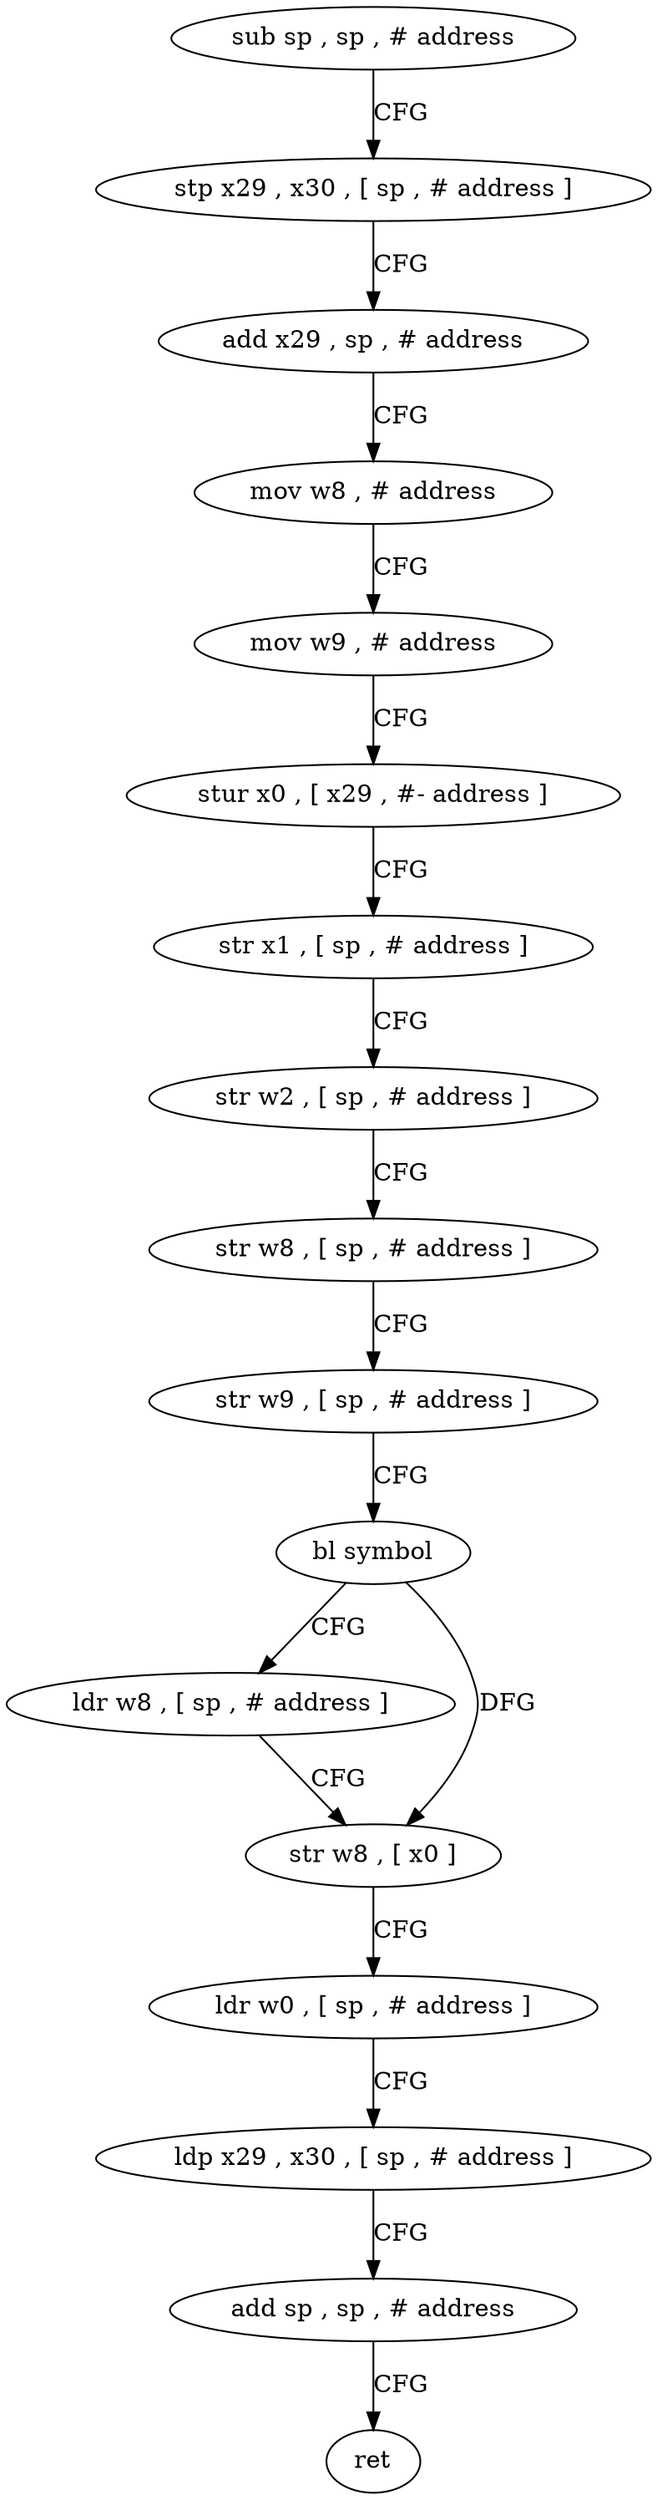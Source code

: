 digraph "func" {
"4214972" [label = "sub sp , sp , # address" ]
"4214976" [label = "stp x29 , x30 , [ sp , # address ]" ]
"4214980" [label = "add x29 , sp , # address" ]
"4214984" [label = "mov w8 , # address" ]
"4214988" [label = "mov w9 , # address" ]
"4214992" [label = "stur x0 , [ x29 , #- address ]" ]
"4214996" [label = "str x1 , [ sp , # address ]" ]
"4215000" [label = "str w2 , [ sp , # address ]" ]
"4215004" [label = "str w8 , [ sp , # address ]" ]
"4215008" [label = "str w9 , [ sp , # address ]" ]
"4215012" [label = "bl symbol" ]
"4215016" [label = "ldr w8 , [ sp , # address ]" ]
"4215020" [label = "str w8 , [ x0 ]" ]
"4215024" [label = "ldr w0 , [ sp , # address ]" ]
"4215028" [label = "ldp x29 , x30 , [ sp , # address ]" ]
"4215032" [label = "add sp , sp , # address" ]
"4215036" [label = "ret" ]
"4214972" -> "4214976" [ label = "CFG" ]
"4214976" -> "4214980" [ label = "CFG" ]
"4214980" -> "4214984" [ label = "CFG" ]
"4214984" -> "4214988" [ label = "CFG" ]
"4214988" -> "4214992" [ label = "CFG" ]
"4214992" -> "4214996" [ label = "CFG" ]
"4214996" -> "4215000" [ label = "CFG" ]
"4215000" -> "4215004" [ label = "CFG" ]
"4215004" -> "4215008" [ label = "CFG" ]
"4215008" -> "4215012" [ label = "CFG" ]
"4215012" -> "4215016" [ label = "CFG" ]
"4215012" -> "4215020" [ label = "DFG" ]
"4215016" -> "4215020" [ label = "CFG" ]
"4215020" -> "4215024" [ label = "CFG" ]
"4215024" -> "4215028" [ label = "CFG" ]
"4215028" -> "4215032" [ label = "CFG" ]
"4215032" -> "4215036" [ label = "CFG" ]
}
